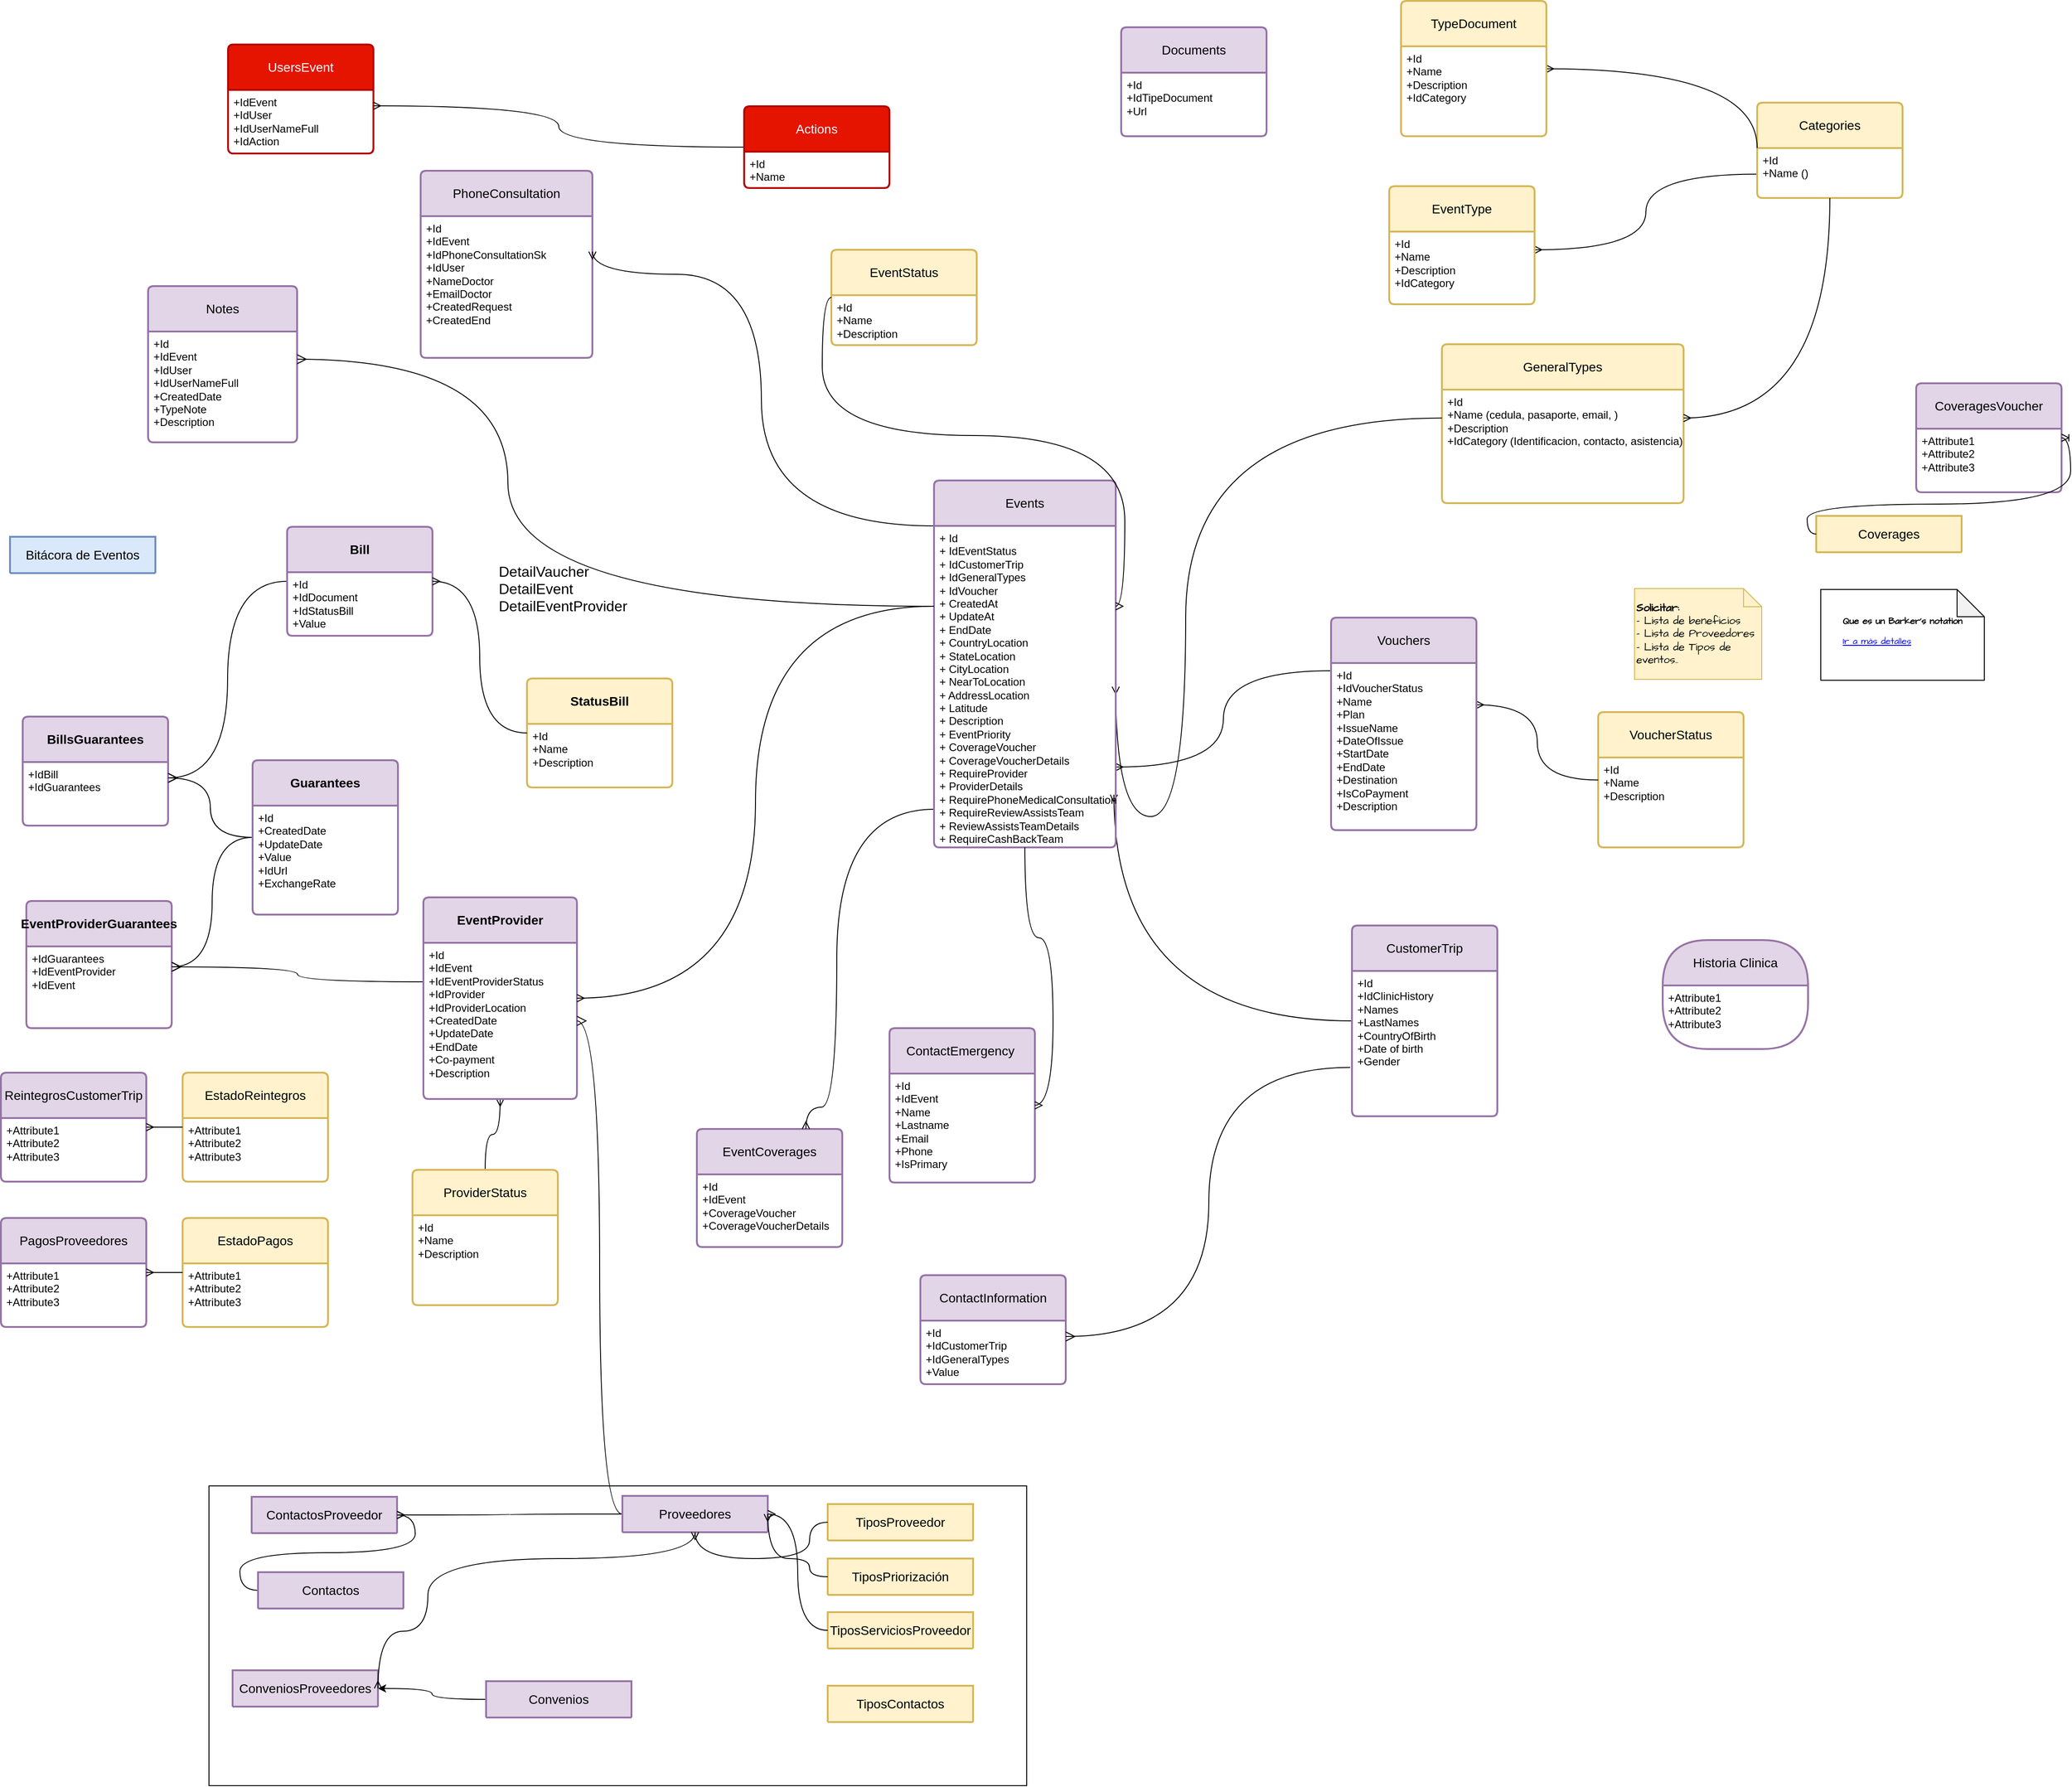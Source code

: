 <mxfile version="26.0.4">
  <diagram id="6TB3n6k_QmSjNk8PNq2E" name="Modelo entidad relación">
    <mxGraphModel dx="2669" dy="1851" grid="0" gridSize="10" guides="0" tooltips="1" connect="1" arrows="1" fold="1" page="1" pageScale="1" pageWidth="1169" pageHeight="827" math="0" shadow="0">
      <root>
        <mxCell id="0" />
        <object label="Fondo" id="1">
          <mxCell style="" parent="0" />
        </object>
        <mxCell id="8kNCIctVxghl1iQzzN6Q-38" value="&lt;h1 style=&quot;text-align: left; margin-top: 0px; font-size: 10px;&quot;&gt;Que es un Barker’s notation&lt;/h1&gt;&lt;p style=&quot;font-size: 10px; text-align: left;&quot;&gt;&lt;a href=&quot;https://vertabelo.com/blog/barkers-erd-notation/&quot;&gt;Ir a más detalles&lt;/a&gt;&lt;/p&gt;" style="shape=note;whiteSpace=wrap;html=1;backgroundOutline=1;darkOpacity=0.05;hachureGap=4;fontFamily=Architects Daughter;fontSource=https%3A%2F%2Ffonts.googleapis.com%2Fcss%3Ffamily%3DArchitects%2BDaughter;" parent="1" vertex="1">
          <mxGeometry x="1393" y="-102" width="180" height="100" as="geometry" />
        </mxCell>
        <mxCell id="cmkdV-KDiAldnx3zShP_-3" value="&lt;b&gt;Solicitar:&lt;/b&gt; &lt;br&gt;&lt;div style=&quot;&quot;&gt;&lt;span style=&quot;background-color: initial;&quot;&gt;- Lista de beneficios&lt;br&gt;- Lista de Proveedores&lt;br&gt;- Lista de Tipos de eventos..&lt;/span&gt;&lt;/div&gt;" style="shape=note;size=20;whiteSpace=wrap;html=1;hachureGap=4;fontFamily=Architects Daughter;fontSource=https%3A%2F%2Ffonts.googleapis.com%2Fcss%3Ffamily%3DArchitects%2BDaughter;align=left;fillColor=#fff2cc;strokeColor=#d6b656;" parent="1" vertex="1">
          <mxGeometry x="1188" y="-103" width="140" height="100" as="geometry" />
        </mxCell>
        <mxCell id="a8tL8tQDRQE89qhOZeYk-5" style="edgeStyle=orthogonalEdgeStyle;rounded=0;hachureGap=4;orthogonalLoop=1;jettySize=auto;html=1;exitX=0;exitY=0.5;exitDx=0;exitDy=0;fontFamily=Architects Daughter;fontSource=https%3A%2F%2Ffonts.googleapis.com%2Fcss%3Ffamily%3DArchitects%2BDaughter;endArrow=ERmany;endFill=0;curved=1;" parent="1" source="a8tL8tQDRQE89qhOZeYk-3" target="8kNCIctVxghl1iQzzN6Q-65" edge="1">
          <mxGeometry relative="1" as="geometry" />
        </mxCell>
        <mxCell id="9tuHuEJj0MRcv1HvQaHr-4" value="" style="rounded=0;whiteSpace=wrap;html=1;" parent="1" vertex="1">
          <mxGeometry x="-381" y="885" width="900" height="330" as="geometry" />
        </mxCell>
        <mxCell id="WYOI9-jy9nsbVsJDwOfK-3" value="UsersEvent" style="swimlane;childLayout=stackLayout;horizontal=1;startSize=50;horizontalStack=0;rounded=1;fontSize=14;fontStyle=0;strokeWidth=2;resizeParent=0;resizeLast=1;shadow=0;dashed=0;align=center;arcSize=4;whiteSpace=wrap;html=1;labelBackgroundColor=none;fillColor=#e51400;strokeColor=#B20000;fontColor=#ffffff;" parent="1" vertex="1">
          <mxGeometry x="-360" y="-702" width="160" height="120" as="geometry">
            <mxRectangle x="-60" y="60" width="120" height="40" as="alternateBounds" />
          </mxGeometry>
        </mxCell>
        <mxCell id="WYOI9-jy9nsbVsJDwOfK-4" value="+IdEvent&lt;br&gt;+IdUser&lt;div&gt;+IdUserNameFull&lt;br&gt;&lt;div&gt;+IdAction&lt;/div&gt;&lt;/div&gt;" style="align=left;strokeColor=none;fillColor=none;spacingLeft=4;fontSize=12;verticalAlign=top;resizable=0;rotatable=0;part=1;html=1;labelBackgroundColor=none;" parent="WYOI9-jy9nsbVsJDwOfK-3" vertex="1">
          <mxGeometry y="50" width="160" height="70" as="geometry" />
        </mxCell>
        <mxCell id="WYOI9-jy9nsbVsJDwOfK-8" style="edgeStyle=orthogonalEdgeStyle;rounded=0;orthogonalLoop=1;jettySize=auto;html=1;entryX=1;entryY=0.25;entryDx=0;entryDy=0;endArrow=ERmany;endFill=0;curved=1;" parent="1" source="WYOI9-jy9nsbVsJDwOfK-5" target="WYOI9-jy9nsbVsJDwOfK-4" edge="1">
          <mxGeometry relative="1" as="geometry" />
        </mxCell>
        <mxCell id="WYOI9-jy9nsbVsJDwOfK-5" value="Actions" style="swimlane;childLayout=stackLayout;horizontal=1;startSize=50;horizontalStack=0;rounded=1;fontSize=14;fontStyle=0;strokeWidth=2;resizeParent=0;resizeLast=1;shadow=0;dashed=0;align=center;arcSize=4;whiteSpace=wrap;html=1;labelBackgroundColor=none;fillColor=#e51400;strokeColor=#B20000;fontColor=#ffffff;" parent="1" vertex="1">
          <mxGeometry x="208" y="-634" width="160" height="90" as="geometry">
            <mxRectangle x="630" y="100" width="120" height="40" as="alternateBounds" />
          </mxGeometry>
        </mxCell>
        <mxCell id="WYOI9-jy9nsbVsJDwOfK-6" value="+Id&lt;br&gt;+Name" style="align=left;strokeColor=none;fillColor=none;spacingLeft=4;fontSize=12;verticalAlign=top;resizable=0;rotatable=0;part=1;html=1;labelBackgroundColor=none;" parent="WYOI9-jy9nsbVsJDwOfK-5" vertex="1">
          <mxGeometry y="50" width="160" height="40" as="geometry" />
        </mxCell>
        <mxCell id="8kNCIctVxghl1iQzzN6Q-13" value="ContactInformation" style="swimlane;childLayout=stackLayout;horizontal=1;startSize=50;horizontalStack=0;rounded=1;fontSize=14;fontStyle=0;strokeWidth=2;resizeParent=0;resizeLast=1;shadow=0;dashed=0;align=center;arcSize=4;whiteSpace=wrap;html=1;labelBackgroundColor=none;fillColor=#e1d5e7;strokeColor=#9673a6;" parent="1" vertex="1">
          <mxGeometry x="402" y="653" width="160" height="120" as="geometry">
            <mxRectangle x="980" y="210" width="160" height="40" as="alternateBounds" />
          </mxGeometry>
        </mxCell>
        <mxCell id="8kNCIctVxghl1iQzzN6Q-14" value="&lt;div&gt;+Id&lt;/div&gt;+IdCustomerTrip&lt;br&gt;+IdGeneralTypes&lt;br&gt;+Value" style="align=left;strokeColor=none;fillColor=none;spacingLeft=4;fontSize=12;verticalAlign=top;resizable=0;rotatable=0;part=1;html=1;labelBackgroundColor=none;" parent="8kNCIctVxghl1iQzzN6Q-13" vertex="1">
          <mxGeometry y="50" width="160" height="70" as="geometry" />
        </mxCell>
        <mxCell id="50_8QESDa2iqAGCx8DR1-1" value="Notes" style="swimlane;childLayout=stackLayout;horizontal=1;startSize=50;horizontalStack=0;rounded=1;fontSize=14;fontStyle=0;strokeWidth=2;resizeParent=0;resizeLast=1;shadow=0;dashed=0;align=center;arcSize=4;whiteSpace=wrap;html=1;labelBackgroundColor=none;fillColor=#e1d5e7;strokeColor=#9673a6;" parent="1" vertex="1">
          <mxGeometry x="-448" y="-436" width="164" height="172" as="geometry">
            <mxRectangle x="-60" y="60" width="120" height="40" as="alternateBounds" />
          </mxGeometry>
        </mxCell>
        <mxCell id="50_8QESDa2iqAGCx8DR1-2" value="+Id&lt;br&gt;+IdEvent&lt;br&gt;+IdUser&lt;br&gt;+IdUserNameFull&lt;br&gt;+&lt;span style=&quot;background-color: initial;&quot;&gt;CreatedDate&lt;br&gt;&lt;/span&gt;+TypeNote&lt;div&gt;&lt;span style=&quot;background-color: initial;&quot;&gt;+Description&lt;/span&gt;&lt;/div&gt;" style="align=left;strokeColor=none;fillColor=none;spacingLeft=4;fontSize=12;verticalAlign=top;resizable=0;rotatable=0;part=1;html=1;labelBackgroundColor=none;" parent="50_8QESDa2iqAGCx8DR1-1" vertex="1">
          <mxGeometry y="50" width="164" height="122" as="geometry" />
        </mxCell>
        <mxCell id="50_8QESDa2iqAGCx8DR1-3" style="edgeStyle=orthogonalEdgeStyle;rounded=0;orthogonalLoop=1;jettySize=auto;html=1;exitX=0;exitY=0.25;exitDx=0;exitDy=0;entryX=1;entryY=0.25;entryDx=0;entryDy=0;fontSize=12;startSize=8;endSize=8;startArrow=none;startFill=0;endArrow=ERmany;endFill=0;curved=1;" parent="1" source="8kNCIctVxghl1iQzzN6Q-59" target="50_8QESDa2iqAGCx8DR1-2" edge="1">
          <mxGeometry relative="1" as="geometry">
            <Array as="points">
              <mxPoint x="-52" y="-83" />
              <mxPoint x="-52" y="-355" />
            </Array>
          </mxGeometry>
        </mxCell>
        <mxCell id="50_8QESDa2iqAGCx8DR1-5" style="edgeStyle=orthogonalEdgeStyle;curved=1;rounded=0;orthogonalLoop=1;jettySize=auto;html=1;exitX=-0.012;exitY=0.664;exitDx=0;exitDy=0;entryX=1;entryY=0.25;entryDx=0;entryDy=0;fontSize=12;startSize=8;endSize=8;exitPerimeter=0;endArrow=ERmany;endFill=0;" parent="1" source="V1H7t6sFlzqmjgaY-WUq-38" target="8kNCIctVxghl1iQzzN6Q-14" edge="1">
          <mxGeometry relative="1" as="geometry" />
        </mxCell>
        <mxCell id="50_8QESDa2iqAGCx8DR1-6" value="DetailVaucher&lt;br&gt;DetailEvent&lt;br&gt;DetailEventProvider" style="text;html=1;align=left;verticalAlign=middle;resizable=0;points=[];autosize=1;strokeColor=none;fillColor=none;fontSize=16;" parent="1" vertex="1">
          <mxGeometry x="-64" y="-138" width="160" height="70" as="geometry" />
        </mxCell>
        <mxCell id="50_8QESDa2iqAGCx8DR1-14" style="edgeStyle=orthogonalEdgeStyle;rounded=0;orthogonalLoop=1;jettySize=auto;html=1;fontSize=12;startSize=8;endSize=8;entryX=1;entryY=0.25;entryDx=0;entryDy=0;curved=1;endArrow=ERmany;endFill=0;" parent="1" source="50_8QESDa2iqAGCx8DR1-8" target="50_8QESDa2iqAGCx8DR1-11" edge="1">
          <mxGeometry relative="1" as="geometry" />
        </mxCell>
        <mxCell id="50_8QESDa2iqAGCx8DR1-25" style="edgeStyle=orthogonalEdgeStyle;curved=1;rounded=0;orthogonalLoop=1;jettySize=auto;html=1;entryX=1;entryY=0.25;entryDx=0;entryDy=0;fontSize=12;startSize=8;endSize=8;endArrow=ERmany;endFill=0;" parent="1" source="50_8QESDa2iqAGCx8DR1-8" target="50_8QESDa2iqAGCx8DR1-23" edge="1">
          <mxGeometry relative="1" as="geometry" />
        </mxCell>
        <mxCell id="50_8QESDa2iqAGCx8DR1-8" value="&lt;b&gt;Guarantees&lt;/b&gt;" style="swimlane;childLayout=stackLayout;horizontal=1;startSize=50;horizontalStack=0;rounded=1;fontSize=14;fontStyle=0;strokeWidth=2;resizeParent=0;resizeLast=1;shadow=0;dashed=0;align=center;arcSize=4;whiteSpace=wrap;html=1;labelBackgroundColor=none;fillColor=#e1d5e7;strokeColor=#9673a6;" parent="1" vertex="1">
          <mxGeometry x="-333" y="86" width="160" height="170" as="geometry">
            <mxRectangle x="120" y="280" width="120" height="40" as="alternateBounds" />
          </mxGeometry>
        </mxCell>
        <mxCell id="50_8QESDa2iqAGCx8DR1-9" value="&lt;div&gt;+Id&lt;/div&gt;&lt;div&gt;+&lt;span style=&quot;background-color: initial;&quot;&gt;CreatedDate&lt;/span&gt;&lt;/div&gt;+UpdateDate&lt;br&gt;&lt;div&gt;+Value&lt;br&gt;+IdUrl&lt;br&gt;+ExchangeRate&lt;/div&gt;" style="align=left;strokeColor=none;fillColor=none;spacingLeft=4;fontSize=12;verticalAlign=top;resizable=0;rotatable=0;part=1;html=1;labelBackgroundColor=none;" parent="50_8QESDa2iqAGCx8DR1-8" vertex="1">
          <mxGeometry y="50" width="160" height="120" as="geometry" />
        </mxCell>
        <mxCell id="50_8QESDa2iqAGCx8DR1-10" value="&lt;b&gt;EventProviderGuarantees&lt;/b&gt;" style="swimlane;childLayout=stackLayout;horizontal=1;startSize=50;horizontalStack=0;rounded=1;fontSize=14;fontStyle=0;strokeWidth=2;resizeParent=0;resizeLast=1;shadow=0;dashed=0;align=center;arcSize=4;whiteSpace=wrap;html=1;labelBackgroundColor=none;fillColor=#e1d5e7;strokeColor=#9673a6;" parent="1" vertex="1">
          <mxGeometry x="-582" y="241" width="160" height="140" as="geometry">
            <mxRectangle x="120" y="280" width="120" height="40" as="alternateBounds" />
          </mxGeometry>
        </mxCell>
        <mxCell id="50_8QESDa2iqAGCx8DR1-11" value="&lt;div&gt;+IdGuarantees&lt;/div&gt;&lt;div&gt;+IdEventProvider&lt;/div&gt;&lt;div&gt;+IdEvent&lt;/div&gt;" style="align=left;strokeColor=none;fillColor=none;spacingLeft=4;fontSize=12;verticalAlign=top;resizable=0;rotatable=0;part=1;html=1;labelBackgroundColor=none;" parent="50_8QESDa2iqAGCx8DR1-10" vertex="1">
          <mxGeometry y="50" width="160" height="90" as="geometry" />
        </mxCell>
        <mxCell id="50_8QESDa2iqAGCx8DR1-15" style="edgeStyle=orthogonalEdgeStyle;rounded=0;orthogonalLoop=1;jettySize=auto;html=1;entryX=1;entryY=0.25;entryDx=0;entryDy=0;fontSize=12;startSize=8;endSize=8;endArrow=ERmany;endFill=0;exitX=0;exitY=0.25;exitDx=0;exitDy=0;curved=1;" parent="1" source="V1H7t6sFlzqmjgaY-WUq-5" target="50_8QESDa2iqAGCx8DR1-11" edge="1">
          <mxGeometry relative="1" as="geometry" />
        </mxCell>
        <mxCell id="50_8QESDa2iqAGCx8DR1-17" value="EstadoReintegros" style="swimlane;childLayout=stackLayout;horizontal=1;startSize=50;horizontalStack=0;rounded=1;fontSize=14;fontStyle=0;strokeWidth=2;resizeParent=0;resizeLast=1;shadow=0;dashed=0;align=center;arcSize=4;whiteSpace=wrap;html=1;labelBackgroundColor=none;fillColor=#fff2cc;strokeColor=#d6b656;" parent="1" vertex="1">
          <mxGeometry x="-410" y="430" width="160" height="120" as="geometry">
            <mxRectangle x="-80" y="160" width="160" height="40" as="alternateBounds" />
          </mxGeometry>
        </mxCell>
        <mxCell id="50_8QESDa2iqAGCx8DR1-18" value="+Attribute1&#xa;+Attribute2&#xa;+Attribute3" style="align=left;strokeColor=none;fillColor=none;spacingLeft=4;fontSize=12;verticalAlign=top;resizable=0;rotatable=0;part=1;html=1;labelBackgroundColor=none;" parent="50_8QESDa2iqAGCx8DR1-17" vertex="1">
          <mxGeometry y="50" width="160" height="70" as="geometry" />
        </mxCell>
        <mxCell id="50_8QESDa2iqAGCx8DR1-19" value="ReintegrosCustomerTrip" style="swimlane;childLayout=stackLayout;horizontal=1;startSize=50;horizontalStack=0;rounded=1;fontSize=14;fontStyle=0;strokeWidth=2;resizeParent=0;resizeLast=1;shadow=0;dashed=0;align=center;arcSize=4;whiteSpace=wrap;html=1;labelBackgroundColor=none;fillColor=#e1d5e7;strokeColor=#9673a6;" parent="1" vertex="1">
          <mxGeometry x="-610" y="430" width="160" height="120" as="geometry">
            <mxRectangle x="-600" y="320" width="160" height="40" as="alternateBounds" />
          </mxGeometry>
        </mxCell>
        <mxCell id="50_8QESDa2iqAGCx8DR1-20" value="+Attribute1&#xa;+Attribute2&#xa;+Attribute3" style="align=left;strokeColor=none;fillColor=none;spacingLeft=4;fontSize=12;verticalAlign=top;resizable=0;rotatable=0;part=1;html=1;labelBackgroundColor=none;" parent="50_8QESDa2iqAGCx8DR1-19" vertex="1">
          <mxGeometry y="50" width="160" height="70" as="geometry" />
        </mxCell>
        <mxCell id="50_8QESDa2iqAGCx8DR1-21" style="edgeStyle=orthogonalEdgeStyle;rounded=0;hachureGap=4;orthogonalLoop=1;jettySize=auto;html=1;exitX=0;exitY=0.5;exitDx=0;exitDy=0;entryX=1;entryY=0.5;entryDx=0;entryDy=0;fontFamily=Architects Daughter;fontSource=https%3A%2F%2Ffonts.googleapis.com%2Fcss%3Ffamily%3DArchitects%2BDaughter;curved=1;endArrow=ERmany;endFill=0;" parent="1" source="50_8QESDa2iqAGCx8DR1-17" target="50_8QESDa2iqAGCx8DR1-19" edge="1">
          <mxGeometry relative="1" as="geometry" />
        </mxCell>
        <mxCell id="50_8QESDa2iqAGCx8DR1-22" value="&lt;b&gt;BillsGuarantees&lt;/b&gt;" style="swimlane;childLayout=stackLayout;horizontal=1;startSize=50;horizontalStack=0;rounded=1;fontSize=14;fontStyle=0;strokeWidth=2;resizeParent=0;resizeLast=1;shadow=0;dashed=0;align=center;arcSize=4;whiteSpace=wrap;html=1;labelBackgroundColor=none;fillColor=#e1d5e7;strokeColor=#9673a6;" parent="1" vertex="1">
          <mxGeometry x="-586" y="38" width="160" height="120" as="geometry">
            <mxRectangle x="-600" y="320" width="160" height="40" as="alternateBounds" />
          </mxGeometry>
        </mxCell>
        <mxCell id="50_8QESDa2iqAGCx8DR1-23" value="+IdBill&lt;br&gt;+IdGuarantees" style="align=left;strokeColor=none;fillColor=none;spacingLeft=4;fontSize=12;verticalAlign=top;resizable=0;rotatable=0;part=1;html=1;labelBackgroundColor=none;" parent="50_8QESDa2iqAGCx8DR1-22" vertex="1">
          <mxGeometry y="50" width="160" height="70" as="geometry" />
        </mxCell>
        <mxCell id="50_8QESDa2iqAGCx8DR1-24" style="edgeStyle=orthogonalEdgeStyle;curved=1;rounded=0;orthogonalLoop=1;jettySize=auto;html=1;entryX=1;entryY=0.25;entryDx=0;entryDy=0;fontSize=12;startSize=8;endSize=8;endArrow=ERmany;endFill=0;" parent="1" source="8kNCIctVxghl1iQzzN6Q-44" target="50_8QESDa2iqAGCx8DR1-23" edge="1">
          <mxGeometry relative="1" as="geometry" />
        </mxCell>
        <mxCell id="EiNL-nzTOaOIfIU2CKT1-13" style="edgeStyle=orthogonalEdgeStyle;rounded=0;orthogonalLoop=1;jettySize=auto;html=1;exitX=0;exitY=0.75;exitDx=0;exitDy=0;endArrow=ERmany;endFill=0;curved=1;entryX=1;entryY=0.25;entryDx=0;entryDy=0;" parent="1" source="EiNL-nzTOaOIfIU2CKT1-10" target="V1H7t6sFlzqmjgaY-WUq-8" edge="1">
          <mxGeometry relative="1" as="geometry">
            <mxPoint x="1156" y="-361" as="targetPoint" />
          </mxGeometry>
        </mxCell>
        <mxCell id="EiNL-nzTOaOIfIU2CKT1-10" value="Categories" style="swimlane;childLayout=stackLayout;horizontal=1;startSize=50;horizontalStack=0;rounded=1;fontSize=14;fontStyle=0;strokeWidth=2;resizeParent=0;resizeLast=1;shadow=0;dashed=0;align=center;arcSize=4;whiteSpace=wrap;html=1;labelBackgroundColor=none;fillColor=#fff2cc;strokeColor=#d6b656;" parent="1" vertex="1">
          <mxGeometry x="1323" y="-638" width="160" height="105" as="geometry">
            <mxRectangle x="630" y="100" width="120" height="40" as="alternateBounds" />
          </mxGeometry>
        </mxCell>
        <mxCell id="EiNL-nzTOaOIfIU2CKT1-11" value="+Id&lt;br&gt;+Name ()" style="align=left;strokeColor=none;fillColor=none;spacingLeft=4;fontSize=12;verticalAlign=top;resizable=0;rotatable=0;part=1;html=1;labelBackgroundColor=none;" parent="EiNL-nzTOaOIfIU2CKT1-10" vertex="1">
          <mxGeometry y="50" width="160" height="55" as="geometry" />
        </mxCell>
        <mxCell id="EiNL-nzTOaOIfIU2CKT1-29" value="GeneralTypes" style="swimlane;childLayout=stackLayout;horizontal=1;startSize=50;horizontalStack=0;rounded=1;fontSize=14;fontStyle=0;strokeWidth=2;resizeParent=0;resizeLast=1;shadow=0;dashed=0;align=center;arcSize=4;whiteSpace=wrap;html=1;labelBackgroundColor=none;fillColor=#fff2cc;strokeColor=#d6b656;" parent="1" vertex="1">
          <mxGeometry x="976" y="-372" width="266" height="175" as="geometry">
            <mxRectangle x="630" y="100" width="120" height="40" as="alternateBounds" />
          </mxGeometry>
        </mxCell>
        <mxCell id="EiNL-nzTOaOIfIU2CKT1-30" value="+Id&lt;br&gt;+Name (cedula, pasaporte, email, )&lt;div&gt;+Description&lt;/div&gt;&lt;div&gt;&lt;div&gt;&lt;span style=&quot;background-color: initial;&quot;&gt;+IdCategory (Identificacion, contacto, asistencia)&lt;/span&gt;&lt;/div&gt;&lt;/div&gt;" style="align=left;strokeColor=none;fillColor=none;spacingLeft=4;fontSize=12;verticalAlign=top;resizable=0;rotatable=0;part=1;html=1;labelBackgroundColor=none;" parent="EiNL-nzTOaOIfIU2CKT1-29" vertex="1">
          <mxGeometry y="50" width="266" height="125" as="geometry" />
        </mxCell>
        <mxCell id="EiNL-nzTOaOIfIU2CKT1-35" style="edgeStyle=orthogonalEdgeStyle;rounded=0;orthogonalLoop=1;jettySize=auto;html=1;exitX=0;exitY=0;exitDx=0;exitDy=0;entryX=1;entryY=0.25;entryDx=0;entryDy=0;curved=1;endArrow=ERmany;endFill=0;" parent="1" source="EiNL-nzTOaOIfIU2CKT1-11" target="OSfSsTXyRtqD1hZYd4pI-10" edge="1">
          <mxGeometry relative="1" as="geometry" />
        </mxCell>
        <mxCell id="rP98qMBhxlLtpu1QtcHE-1" style="edgeStyle=orthogonalEdgeStyle;rounded=0;orthogonalLoop=1;jettySize=auto;html=1;exitX=0.5;exitY=1;exitDx=0;exitDy=0;entryX=1;entryY=0.25;entryDx=0;entryDy=0;endArrow=ERmany;endFill=0;curved=1;" parent="1" source="EiNL-nzTOaOIfIU2CKT1-11" target="EiNL-nzTOaOIfIU2CKT1-30" edge="1">
          <mxGeometry relative="1" as="geometry" />
        </mxCell>
        <mxCell id="rP98qMBhxlLtpu1QtcHE-2" value="VoucherStatus" style="swimlane;childLayout=stackLayout;horizontal=1;startSize=50;horizontalStack=0;rounded=1;fontSize=14;fontStyle=0;strokeWidth=2;resizeParent=0;resizeLast=1;shadow=0;dashed=0;align=center;arcSize=4;whiteSpace=wrap;html=1;labelBackgroundColor=none;fillColor=#fff2cc;strokeColor=#d6b656;" parent="1" vertex="1">
          <mxGeometry x="1148" y="33" width="160" height="149" as="geometry">
            <mxRectangle x="-60" y="-120" width="135" height="40" as="alternateBounds" />
          </mxGeometry>
        </mxCell>
        <mxCell id="rP98qMBhxlLtpu1QtcHE-3" value="+Id&lt;br&gt;+Name&lt;br&gt;+Description" style="align=left;strokeColor=none;fillColor=none;spacingLeft=4;fontSize=12;verticalAlign=top;resizable=0;rotatable=0;part=1;html=1;labelBackgroundColor=none;" parent="rP98qMBhxlLtpu1QtcHE-2" vertex="1">
          <mxGeometry y="50" width="160" height="99" as="geometry" />
        </mxCell>
        <mxCell id="rP98qMBhxlLtpu1QtcHE-4" style="edgeStyle=orthogonalEdgeStyle;rounded=0;orthogonalLoop=1;jettySize=auto;html=1;exitX=0;exitY=0.25;exitDx=0;exitDy=0;entryX=1;entryY=0.25;entryDx=0;entryDy=0;curved=1;endArrow=ERmany;endFill=0;" parent="1" source="rP98qMBhxlLtpu1QtcHE-3" target="V1H7t6sFlzqmjgaY-WUq-14" edge="1">
          <mxGeometry relative="1" as="geometry" />
        </mxCell>
        <mxCell id="rP98qMBhxlLtpu1QtcHE-5" style="edgeStyle=orthogonalEdgeStyle;rounded=0;orthogonalLoop=1;jettySize=auto;html=1;exitX=0;exitY=0.25;exitDx=0;exitDy=0;entryX=1;entryY=0.5;entryDx=0;entryDy=0;curved=1;endArrow=ERmany;endFill=0;" parent="1" source="EiNL-nzTOaOIfIU2CKT1-30" target="8kNCIctVxghl1iQzzN6Q-59" edge="1">
          <mxGeometry relative="1" as="geometry">
            <Array as="points">
              <mxPoint x="694" y="-291" />
              <mxPoint x="694" y="148" />
            </Array>
          </mxGeometry>
        </mxCell>
        <mxCell id="rP98qMBhxlLtpu1QtcHE-10" style="edgeStyle=orthogonalEdgeStyle;rounded=0;orthogonalLoop=1;jettySize=auto;html=1;exitX=0.5;exitY=0;exitDx=0;exitDy=0;entryX=0.5;entryY=1;entryDx=0;entryDy=0;curved=1;endArrow=ERmany;endFill=0;" parent="1" source="rP98qMBhxlLtpu1QtcHE-6" target="V1H7t6sFlzqmjgaY-WUq-5" edge="1">
          <mxGeometry relative="1" as="geometry" />
        </mxCell>
        <mxCell id="rP98qMBhxlLtpu1QtcHE-6" value="ProviderStatus" style="swimlane;childLayout=stackLayout;horizontal=1;startSize=50;horizontalStack=0;rounded=1;fontSize=14;fontStyle=0;strokeWidth=2;resizeParent=0;resizeLast=1;shadow=0;dashed=0;align=center;arcSize=4;whiteSpace=wrap;html=1;labelBackgroundColor=none;fillColor=#fff2cc;strokeColor=#d6b656;" parent="1" vertex="1">
          <mxGeometry x="-157" y="537" width="160" height="149" as="geometry">
            <mxRectangle x="-60" y="-120" width="135" height="40" as="alternateBounds" />
          </mxGeometry>
        </mxCell>
        <mxCell id="rP98qMBhxlLtpu1QtcHE-7" value="+Id&lt;br&gt;+Name&lt;br&gt;+Description" style="align=left;strokeColor=none;fillColor=none;spacingLeft=4;fontSize=12;verticalAlign=top;resizable=0;rotatable=0;part=1;html=1;labelBackgroundColor=none;" parent="rP98qMBhxlLtpu1QtcHE-6" vertex="1">
          <mxGeometry y="50" width="160" height="99" as="geometry" />
        </mxCell>
        <mxCell id="NP431F7r5SceVlbS5mJO-1" value="EventCoverages" style="swimlane;childLayout=stackLayout;horizontal=1;startSize=50;horizontalStack=0;rounded=1;fontSize=14;fontStyle=0;strokeWidth=2;resizeParent=0;resizeLast=1;shadow=0;dashed=0;align=center;arcSize=4;whiteSpace=wrap;html=1;labelBackgroundColor=none;fillColor=#e1d5e7;strokeColor=#9673a6;" parent="1" vertex="1">
          <mxGeometry x="156" y="492" width="160" height="130" as="geometry">
            <mxRectangle x="1188" y="-183" width="160" height="40" as="alternateBounds" />
          </mxGeometry>
        </mxCell>
        <mxCell id="NP431F7r5SceVlbS5mJO-2" value="+Id&lt;br&gt;+IdEvent&lt;br&gt;+CoverageVoucher&lt;div&gt;+CoverageVoucherDetails&lt;/div&gt;&lt;div&gt;&lt;br&gt;&lt;/div&gt;" style="align=left;strokeColor=none;fillColor=none;spacingLeft=4;fontSize=12;verticalAlign=top;resizable=0;rotatable=0;part=1;html=1;labelBackgroundColor=none;" parent="NP431F7r5SceVlbS5mJO-1" vertex="1">
          <mxGeometry y="50" width="160" height="80" as="geometry" />
        </mxCell>
        <mxCell id="NP431F7r5SceVlbS5mJO-5" style="edgeStyle=orthogonalEdgeStyle;rounded=0;orthogonalLoop=1;jettySize=auto;html=1;entryX=0.75;entryY=0;entryDx=0;entryDy=0;curved=1;endArrow=ERmany;endFill=0;" parent="1" source="8kNCIctVxghl1iQzzN6Q-59" target="NP431F7r5SceVlbS5mJO-1" edge="1">
          <mxGeometry relative="1" as="geometry">
            <Array as="points">
              <mxPoint x="310" y="140" />
              <mxPoint x="310" y="468" />
            </Array>
          </mxGeometry>
        </mxCell>
        <mxCell id="9poUApq-6pjvJYeb8fsy-2" value="PhoneConsultation" style="swimlane;childLayout=stackLayout;horizontal=1;startSize=50;horizontalStack=0;rounded=1;fontSize=14;fontStyle=0;strokeWidth=2;resizeParent=0;resizeLast=1;shadow=0;dashed=0;align=center;arcSize=4;whiteSpace=wrap;html=1;labelBackgroundColor=none;fillColor=#e1d5e7;strokeColor=#9673a6;" vertex="1" parent="1">
          <mxGeometry x="-148" y="-563" width="189" height="206" as="geometry">
            <mxRectangle x="-60" y="60" width="120" height="40" as="alternateBounds" />
          </mxGeometry>
        </mxCell>
        <mxCell id="9poUApq-6pjvJYeb8fsy-3" value="+Id&lt;br&gt;+IdEvent&lt;div&gt;+IdPhoneConsultationSk&lt;br&gt;+IdUser&lt;/div&gt;&lt;div&gt;+NameDoctor&lt;/div&gt;&lt;div&gt;+EmailDoctor&lt;/div&gt;&lt;div&gt;+&lt;span style=&quot;background-color: initial;&quot;&gt;CreatedRequest&lt;br&gt;&lt;/span&gt;&lt;div&gt;+&lt;span style=&quot;background-color: transparent; color: light-dark(rgb(0, 0, 0), rgb(255, 255, 255));&quot;&gt;CreatedEnd&lt;/span&gt;&lt;/div&gt;&lt;/div&gt;" style="align=left;strokeColor=none;fillColor=none;spacingLeft=4;fontSize=12;verticalAlign=top;resizable=0;rotatable=0;part=1;html=1;labelBackgroundColor=none;" vertex="1" parent="9poUApq-6pjvJYeb8fsy-2">
          <mxGeometry y="50" width="189" height="156" as="geometry" />
        </mxCell>
        <mxCell id="9poUApq-6pjvJYeb8fsy-6" style="edgeStyle=orthogonalEdgeStyle;rounded=0;orthogonalLoop=1;jettySize=auto;html=1;exitX=0;exitY=0;exitDx=0;exitDy=0;entryX=1;entryY=0.25;entryDx=0;entryDy=0;endArrow=ERmany;endFill=0;curved=1;" edge="1" parent="1" source="8kNCIctVxghl1iQzzN6Q-59" target="9poUApq-6pjvJYeb8fsy-3">
          <mxGeometry relative="1" as="geometry">
            <Array as="points">
              <mxPoint x="227" y="-172" />
              <mxPoint x="227" y="-449" />
            </Array>
          </mxGeometry>
        </mxCell>
        <mxCell id="8kNCIctVxghl1iQzzN6Q-6" value="Tabla maestras" parent="0" />
        <mxCell id="a8tL8tQDRQE89qhOZeYk-1" value="TiposServiciosProveedor" style="swimlane;childLayout=stackLayout;horizontal=1;startSize=50;horizontalStack=0;rounded=1;fontSize=14;fontStyle=0;strokeWidth=2;resizeParent=0;resizeLast=1;shadow=0;dashed=0;align=center;arcSize=4;whiteSpace=wrap;html=1;labelBackgroundColor=none;fillColor=#fff2cc;strokeColor=#d6b656;" parent="8kNCIctVxghl1iQzzN6Q-6" collapsed="1" vertex="1">
          <mxGeometry x="300" y="1024" width="160" height="40" as="geometry">
            <mxRectangle x="330" y="220" width="160" height="120" as="alternateBounds" />
          </mxGeometry>
        </mxCell>
        <mxCell id="a8tL8tQDRQE89qhOZeYk-2" value="+Attribute1&#xa;+Attribute2&#xa;+Attribute3" style="align=left;strokeColor=none;fillColor=none;spacingLeft=4;fontSize=12;verticalAlign=top;resizable=0;rotatable=0;part=1;html=1;labelBackgroundColor=none;" parent="a8tL8tQDRQE89qhOZeYk-1" vertex="1">
          <mxGeometry y="50" width="160" height="70" as="geometry" />
        </mxCell>
        <mxCell id="a8tL8tQDRQE89qhOZeYk-3" value="TiposContactos" style="swimlane;childLayout=stackLayout;horizontal=1;startSize=50;horizontalStack=0;rounded=1;fontSize=14;fontStyle=0;strokeWidth=2;resizeParent=0;resizeLast=1;shadow=0;dashed=0;align=center;arcSize=4;whiteSpace=wrap;html=1;labelBackgroundColor=none;fillColor=#fff2cc;strokeColor=#d6b656;" parent="8kNCIctVxghl1iQzzN6Q-6" collapsed="1" vertex="1">
          <mxGeometry x="300" y="1105" width="160" height="40" as="geometry">
            <mxRectangle x="330" y="220" width="160" height="120" as="alternateBounds" />
          </mxGeometry>
        </mxCell>
        <mxCell id="a8tL8tQDRQE89qhOZeYk-4" value="+Attribute1&#xa;+Attribute2&#xa;+Attribute3" style="align=left;strokeColor=none;fillColor=none;spacingLeft=4;fontSize=12;verticalAlign=top;resizable=0;rotatable=0;part=1;html=1;labelBackgroundColor=none;" parent="a8tL8tQDRQE89qhOZeYk-3" vertex="1">
          <mxGeometry y="50" width="160" height="70" as="geometry" />
        </mxCell>
        <mxCell id="a8tL8tQDRQE89qhOZeYk-6" value="TiposProveedor" style="swimlane;childLayout=stackLayout;horizontal=1;startSize=50;horizontalStack=0;rounded=1;fontSize=14;fontStyle=0;strokeWidth=2;resizeParent=0;resizeLast=1;shadow=0;dashed=0;align=center;arcSize=4;whiteSpace=wrap;html=1;labelBackgroundColor=none;fillColor=#fff2cc;strokeColor=#d6b656;" parent="8kNCIctVxghl1iQzzN6Q-6" collapsed="1" vertex="1">
          <mxGeometry x="300" y="905" width="160" height="40" as="geometry">
            <mxRectangle x="330" y="220" width="160" height="120" as="alternateBounds" />
          </mxGeometry>
        </mxCell>
        <mxCell id="a8tL8tQDRQE89qhOZeYk-7" value="+Attribute1&#xa;+Attribute2&#xa;+Attribute3" style="align=left;strokeColor=none;fillColor=none;spacingLeft=4;fontSize=12;verticalAlign=top;resizable=0;rotatable=0;part=1;html=1;labelBackgroundColor=none;" parent="a8tL8tQDRQE89qhOZeYk-6" vertex="1">
          <mxGeometry y="50" width="160" height="70" as="geometry" />
        </mxCell>
        <mxCell id="cmkdV-KDiAldnx3zShP_-8" value="EstadoPagos" style="swimlane;childLayout=stackLayout;horizontal=1;startSize=50;horizontalStack=0;rounded=1;fontSize=14;fontStyle=0;strokeWidth=2;resizeParent=0;resizeLast=1;shadow=0;dashed=0;align=center;arcSize=4;whiteSpace=wrap;html=1;labelBackgroundColor=none;fillColor=#fff2cc;strokeColor=#d6b656;" parent="8kNCIctVxghl1iQzzN6Q-6" vertex="1">
          <mxGeometry x="-410" y="590" width="160" height="120" as="geometry">
            <mxRectangle x="-400" y="480" width="160" height="40" as="alternateBounds" />
          </mxGeometry>
        </mxCell>
        <mxCell id="cmkdV-KDiAldnx3zShP_-9" value="+Attribute1&#xa;+Attribute2&#xa;+Attribute3" style="align=left;strokeColor=none;fillColor=none;spacingLeft=4;fontSize=12;verticalAlign=top;resizable=0;rotatable=0;part=1;html=1;labelBackgroundColor=none;" parent="cmkdV-KDiAldnx3zShP_-8" vertex="1">
          <mxGeometry y="50" width="160" height="70" as="geometry" />
        </mxCell>
        <mxCell id="OSfSsTXyRtqD1hZYd4pI-9" value="TypeDocument" style="swimlane;childLayout=stackLayout;horizontal=1;startSize=50;horizontalStack=0;rounded=1;fontSize=14;fontStyle=0;strokeWidth=2;resizeParent=0;resizeLast=1;shadow=0;dashed=0;align=center;arcSize=4;whiteSpace=wrap;html=1;labelBackgroundColor=none;fillColor=#fff2cc;strokeColor=#d6b656;" parent="8kNCIctVxghl1iQzzN6Q-6" vertex="1">
          <mxGeometry x="931" y="-750" width="160" height="149" as="geometry">
            <mxRectangle x="-60" y="-120" width="135" height="40" as="alternateBounds" />
          </mxGeometry>
        </mxCell>
        <mxCell id="OSfSsTXyRtqD1hZYd4pI-10" value="+Id&lt;br&gt;+Name&lt;br&gt;+Description&lt;div&gt;+IdCategory&lt;/div&gt;" style="align=left;strokeColor=none;fillColor=none;spacingLeft=4;fontSize=12;verticalAlign=top;resizable=0;rotatable=0;part=1;html=1;labelBackgroundColor=none;" parent="OSfSsTXyRtqD1hZYd4pI-9" vertex="1">
          <mxGeometry y="50" width="160" height="99" as="geometry" />
        </mxCell>
        <mxCell id="V1H7t6sFlzqmjgaY-WUq-26" value="EventStatus" style="swimlane;childLayout=stackLayout;horizontal=1;startSize=50;horizontalStack=0;rounded=1;fontSize=14;fontStyle=0;strokeWidth=2;resizeParent=0;resizeLast=1;shadow=0;dashed=0;align=center;arcSize=4;whiteSpace=wrap;html=1;labelBackgroundColor=none;fillColor=#fff2cc;strokeColor=#d6b656;" parent="8kNCIctVxghl1iQzzN6Q-6" vertex="1">
          <mxGeometry x="304" y="-476" width="160" height="105" as="geometry">
            <mxRectangle x="630" y="50" width="120" height="40" as="alternateBounds" />
          </mxGeometry>
        </mxCell>
        <mxCell id="V1H7t6sFlzqmjgaY-WUq-27" value="+Id&lt;br&gt;+Name&lt;br&gt;+Description" style="align=left;strokeColor=none;fillColor=none;spacingLeft=4;fontSize=12;verticalAlign=top;resizable=0;rotatable=0;part=1;html=1;labelBackgroundColor=none;" parent="V1H7t6sFlzqmjgaY-WUq-26" vertex="1">
          <mxGeometry y="50" width="160" height="55" as="geometry" />
        </mxCell>
        <mxCell id="V1H7t6sFlzqmjgaY-WUq-7" value="EventType" style="swimlane;childLayout=stackLayout;horizontal=1;startSize=50;horizontalStack=0;rounded=1;fontSize=14;fontStyle=0;strokeWidth=2;resizeParent=0;resizeLast=1;shadow=0;dashed=0;align=center;arcSize=4;whiteSpace=wrap;html=1;labelBackgroundColor=none;fillColor=#fff2cc;strokeColor=#d6b656;" parent="8kNCIctVxghl1iQzzN6Q-6" vertex="1">
          <mxGeometry x="918" y="-546" width="160" height="130" as="geometry">
            <mxRectangle x="630" y="100" width="120" height="40" as="alternateBounds" />
          </mxGeometry>
        </mxCell>
        <mxCell id="V1H7t6sFlzqmjgaY-WUq-8" value="+Id&lt;br&gt;+Name&lt;br&gt;+Description&lt;div&gt;+IdCategory&lt;br&gt;&lt;/div&gt;" style="align=left;strokeColor=none;fillColor=none;spacingLeft=4;fontSize=12;verticalAlign=top;resizable=0;rotatable=0;part=1;html=1;labelBackgroundColor=none;" parent="V1H7t6sFlzqmjgaY-WUq-7" vertex="1">
          <mxGeometry y="50" width="160" height="80" as="geometry" />
        </mxCell>
        <mxCell id="V1H7t6sFlzqmjgaY-WUq-15" value="Coverages" style="swimlane;childLayout=stackLayout;horizontal=1;startSize=50;horizontalStack=0;rounded=1;fontSize=14;fontStyle=0;strokeWidth=2;resizeParent=0;resizeLast=1;shadow=0;dashed=0;align=center;arcSize=4;whiteSpace=wrap;html=1;labelBackgroundColor=none;fillColor=#fff2cc;strokeColor=#d6b656;" parent="8kNCIctVxghl1iQzzN6Q-6" collapsed="1" vertex="1">
          <mxGeometry x="1388" y="-183" width="160" height="40" as="geometry">
            <mxRectangle x="330" y="220" width="160" height="120" as="alternateBounds" />
          </mxGeometry>
        </mxCell>
        <mxCell id="V1H7t6sFlzqmjgaY-WUq-16" value="+Attribute1&#xa;+Attribute2&#xa;+Attribute3" style="align=left;strokeColor=none;fillColor=none;spacingLeft=4;fontSize=12;verticalAlign=top;resizable=0;rotatable=0;part=1;html=1;labelBackgroundColor=none;" parent="V1H7t6sFlzqmjgaY-WUq-15" vertex="1">
          <mxGeometry y="50" width="160" height="70" as="geometry" />
        </mxCell>
        <mxCell id="8kNCIctVxghl1iQzzN6Q-54" value="StatusBill" style="swimlane;childLayout=stackLayout;horizontal=1;startSize=50;horizontalStack=0;rounded=1;fontSize=14;fontStyle=1;strokeWidth=2;resizeParent=0;resizeLast=1;shadow=0;dashed=0;align=center;arcSize=4;whiteSpace=wrap;html=1;labelBackgroundColor=none;fillColor=#fff2cc;strokeColor=#d6b656;" parent="8kNCIctVxghl1iQzzN6Q-6" vertex="1">
          <mxGeometry x="-31" y="-4" width="160" height="120" as="geometry">
            <mxRectangle x="-80" y="160" width="160" height="40" as="alternateBounds" />
          </mxGeometry>
        </mxCell>
        <mxCell id="8kNCIctVxghl1iQzzN6Q-55" value="+Id&lt;br&gt;+Name&lt;div&gt;+Description&lt;/div&gt;" style="align=left;strokeColor=none;fillColor=none;spacingLeft=4;fontSize=12;verticalAlign=top;resizable=0;rotatable=0;part=1;html=1;labelBackgroundColor=none;" parent="8kNCIctVxghl1iQzzN6Q-54" vertex="1">
          <mxGeometry y="50" width="160" height="70" as="geometry" />
        </mxCell>
        <mxCell id="8kNCIctVxghl1iQzzN6Q-63" value="TiposPriorización" style="swimlane;childLayout=stackLayout;horizontal=1;startSize=50;horizontalStack=0;rounded=1;fontSize=14;fontStyle=0;strokeWidth=2;resizeParent=0;resizeLast=1;shadow=0;dashed=0;align=center;arcSize=4;whiteSpace=wrap;html=1;labelBackgroundColor=none;fillColor=#fff2cc;strokeColor=#d6b656;" parent="8kNCIctVxghl1iQzzN6Q-6" collapsed="1" vertex="1">
          <mxGeometry x="300" y="965" width="160" height="40" as="geometry">
            <mxRectangle x="330" y="220" width="160" height="120" as="alternateBounds" />
          </mxGeometry>
        </mxCell>
        <mxCell id="8kNCIctVxghl1iQzzN6Q-64" value="+Attribute1&#xa;+Attribute2&#xa;+Attribute3" style="align=left;strokeColor=none;fillColor=none;spacingLeft=4;fontSize=12;verticalAlign=top;resizable=0;rotatable=0;part=1;html=1;labelBackgroundColor=none;" parent="8kNCIctVxghl1iQzzN6Q-63" vertex="1">
          <mxGeometry y="50" width="160" height="70" as="geometry" />
        </mxCell>
        <mxCell id="8kNCIctVxghl1iQzzN6Q-25" value="Tablas core" parent="0" />
        <mxCell id="V1H7t6sFlzqmjgaY-WUq-39" value="" style="edgeStyle=orthogonalEdgeStyle;fontSize=12;html=1;endArrow=ERmany;rounded=0;entryX=0.99;entryY=0.836;entryDx=0;entryDy=0;curved=1;labelBackgroundColor=none;fontColor=default;endFill=0;entryPerimeter=0;" parent="8kNCIctVxghl1iQzzN6Q-25" source="V1H7t6sFlzqmjgaY-WUq-37" target="8kNCIctVxghl1iQzzN6Q-59" edge="1">
          <mxGeometry width="100" height="100" relative="1" as="geometry">
            <mxPoint x="534" y="520" as="sourcePoint" />
            <mxPoint x="452" y="480" as="targetPoint" />
          </mxGeometry>
        </mxCell>
        <mxCell id="OSfSsTXyRtqD1hZYd4pI-2" value="Documents" style="swimlane;childLayout=stackLayout;horizontal=1;startSize=50;horizontalStack=0;rounded=1;fontSize=14;fontStyle=0;strokeWidth=2;resizeParent=0;resizeLast=1;shadow=0;dashed=0;align=center;arcSize=4;whiteSpace=wrap;html=1;labelBackgroundColor=none;fillColor=#e1d5e7;strokeColor=#9673a6;" parent="8kNCIctVxghl1iQzzN6Q-25" vertex="1">
          <mxGeometry x="623" y="-721" width="160" height="120" as="geometry">
            <mxRectangle x="-450" y="60" width="120" height="40" as="alternateBounds" />
          </mxGeometry>
        </mxCell>
        <mxCell id="OSfSsTXyRtqD1hZYd4pI-3" value="+Id&lt;br&gt;+IdTipeDocument&lt;div&gt;+Url&lt;/div&gt;" style="align=left;strokeColor=none;fillColor=none;spacingLeft=4;fontSize=12;verticalAlign=top;resizable=0;rotatable=0;part=1;html=1;labelBackgroundColor=none;" parent="OSfSsTXyRtqD1hZYd4pI-2" vertex="1">
          <mxGeometry y="50" width="160" height="70" as="geometry" />
        </mxCell>
        <mxCell id="V1H7t6sFlzqmjgaY-WUq-4" value="&lt;b&gt;EventProvider&lt;/b&gt;" style="swimlane;childLayout=stackLayout;horizontal=1;startSize=50;horizontalStack=0;rounded=1;fontSize=14;fontStyle=0;strokeWidth=2;resizeParent=0;resizeLast=1;shadow=0;dashed=0;align=center;arcSize=4;whiteSpace=wrap;html=1;labelBackgroundColor=none;fillColor=#e1d5e7;strokeColor=#9673a6;" parent="8kNCIctVxghl1iQzzN6Q-25" vertex="1">
          <mxGeometry x="-145" y="237" width="169" height="222" as="geometry">
            <mxRectangle x="120" y="280" width="120" height="40" as="alternateBounds" />
          </mxGeometry>
        </mxCell>
        <mxCell id="V1H7t6sFlzqmjgaY-WUq-5" value="&lt;div&gt;+Id&lt;/div&gt;&lt;div&gt;+IdEvent&lt;/div&gt;&lt;div&gt;+IdEventProviderStatus&lt;br&gt;+&lt;span style=&quot;background-color: initial;&quot;&gt;IdProvider&lt;/span&gt;&lt;br&gt;+&lt;span style=&quot;background-color: initial;&quot;&gt;IdProviderLocation&lt;/span&gt;&lt;/div&gt;&lt;div&gt;+&lt;span style=&quot;background-color: initial;&quot;&gt;CreatedDate&lt;/span&gt;&lt;/div&gt;+UpdateDate&lt;br&gt;+EndDate&lt;div&gt;+Co-payment&lt;/div&gt;&lt;div&gt;+Description&lt;/div&gt;" style="align=left;strokeColor=none;fillColor=none;spacingLeft=4;fontSize=12;verticalAlign=top;resizable=0;rotatable=0;part=1;html=1;labelBackgroundColor=none;" parent="V1H7t6sFlzqmjgaY-WUq-4" vertex="1">
          <mxGeometry y="50" width="169" height="172" as="geometry" />
        </mxCell>
        <mxCell id="V1H7t6sFlzqmjgaY-WUq-30" value="CoveragesVoucher" style="swimlane;childLayout=stackLayout;horizontal=1;startSize=50;horizontalStack=0;rounded=1;fontSize=14;fontStyle=0;strokeWidth=2;resizeParent=0;resizeLast=1;shadow=0;dashed=0;align=center;arcSize=4;whiteSpace=wrap;html=1;labelBackgroundColor=none;fillColor=#e1d5e7;strokeColor=#9673a6;" parent="8kNCIctVxghl1iQzzN6Q-25" vertex="1">
          <mxGeometry x="1498" y="-329" width="160" height="120" as="geometry">
            <mxRectangle x="1188" y="-183" width="160" height="40" as="alternateBounds" />
          </mxGeometry>
        </mxCell>
        <mxCell id="V1H7t6sFlzqmjgaY-WUq-31" value="+Attribute1&#xa;+Attribute2&#xa;+Attribute3" style="align=left;strokeColor=none;fillColor=none;spacingLeft=4;fontSize=12;verticalAlign=top;resizable=0;rotatable=0;part=1;html=1;labelBackgroundColor=none;" parent="V1H7t6sFlzqmjgaY-WUq-30" vertex="1">
          <mxGeometry y="50" width="160" height="70" as="geometry" />
        </mxCell>
        <mxCell id="WYOI9-jy9nsbVsJDwOfK-10" style="edgeStyle=orthogonalEdgeStyle;rounded=0;orthogonalLoop=1;jettySize=auto;html=1;exitX=0;exitY=0.25;exitDx=0;exitDy=0;entryX=1;entryY=0.75;entryDx=0;entryDy=0;endArrow=ERmany;endFill=0;curved=1;" parent="8kNCIctVxghl1iQzzN6Q-25" source="V1H7t6sFlzqmjgaY-WUq-13" target="8kNCIctVxghl1iQzzN6Q-59" edge="1">
          <mxGeometry relative="1" as="geometry" />
        </mxCell>
        <mxCell id="V1H7t6sFlzqmjgaY-WUq-13" value="Vouchers" style="swimlane;childLayout=stackLayout;horizontal=1;startSize=50;horizontalStack=0;rounded=1;fontSize=14;fontStyle=0;strokeWidth=2;resizeParent=0;resizeLast=1;shadow=0;dashed=0;align=center;arcSize=4;whiteSpace=wrap;html=1;labelBackgroundColor=none;fillColor=#e1d5e7;strokeColor=#9673a6;" parent="8kNCIctVxghl1iQzzN6Q-25" vertex="1">
          <mxGeometry x="854" y="-71" width="160" height="234" as="geometry">
            <mxRectangle x="881" y="188" width="120" height="40" as="alternateBounds" />
          </mxGeometry>
        </mxCell>
        <mxCell id="V1H7t6sFlzqmjgaY-WUq-14" value="+Id&lt;div&gt;+IdVoucherStatus&lt;br&gt;+Name&lt;br&gt;+Plan&lt;div&gt;+IssueName&lt;/div&gt;&lt;div&gt;+DateOfIssue&lt;br&gt;+StartDate&lt;/div&gt;&lt;/div&gt;&lt;div&gt;+EndDate&lt;/div&gt;&lt;div&gt;+Destination&lt;/div&gt;&lt;div&gt;+IsCoPayment&lt;/div&gt;&lt;div&gt;+Description&lt;/div&gt;" style="align=left;strokeColor=none;fillColor=none;spacingLeft=4;fontSize=12;verticalAlign=top;resizable=0;rotatable=0;part=1;html=1;labelBackgroundColor=none;" parent="V1H7t6sFlzqmjgaY-WUq-13" vertex="1">
          <mxGeometry y="50" width="160" height="184" as="geometry" />
        </mxCell>
        <mxCell id="WauaHlnr5RQZxtmNdg2Q-1" value="Historia Clinica" style="swimlane;childLayout=stackLayout;horizontal=1;startSize=50;horizontalStack=0;rounded=1;fontSize=14;fontStyle=0;strokeWidth=2;resizeParent=0;resizeLast=1;shadow=0;dashed=0;align=center;arcSize=50;whiteSpace=wrap;html=1;labelBackgroundColor=none;fillColor=#e1d5e7;strokeColor=#9673a6;" parent="8kNCIctVxghl1iQzzN6Q-25" vertex="1">
          <mxGeometry x="1219" y="284" width="160" height="120" as="geometry">
            <mxRectangle x="1075" y="290" width="160" height="40" as="alternateBounds" />
          </mxGeometry>
        </mxCell>
        <mxCell id="WauaHlnr5RQZxtmNdg2Q-2" value="+Attribute1&#xa;+Attribute2&#xa;+Attribute3" style="align=left;strokeColor=none;fillColor=none;spacingLeft=4;fontSize=12;verticalAlign=top;resizable=0;rotatable=0;part=1;html=1;labelBackgroundColor=none;" parent="WauaHlnr5RQZxtmNdg2Q-1" vertex="1">
          <mxGeometry y="50" width="160" height="70" as="geometry" />
        </mxCell>
        <mxCell id="V1H7t6sFlzqmjgaY-WUq-37" value="CustomerTrip" style="swimlane;childLayout=stackLayout;horizontal=1;startSize=50;horizontalStack=0;rounded=1;fontSize=14;fontStyle=0;strokeWidth=2;resizeParent=0;resizeLast=1;shadow=0;dashed=0;align=center;arcSize=4;whiteSpace=wrap;html=1;labelBackgroundColor=none;fillColor=#e1d5e7;strokeColor=#9673a6;" parent="8kNCIctVxghl1iQzzN6Q-25" vertex="1">
          <mxGeometry x="877" y="268" width="160" height="210" as="geometry">
            <mxRectangle x="730" y="360" width="120" height="40" as="alternateBounds" />
          </mxGeometry>
        </mxCell>
        <mxCell id="V1H7t6sFlzqmjgaY-WUq-38" value="+Id&lt;br&gt;+IdClinicHistory&lt;br&gt;+Names&lt;div&gt;+LastNames&lt;br&gt;&lt;/div&gt;&lt;div&gt;+CountryOfBirth&lt;br&gt;+Date of birth&lt;/div&gt;&lt;div&gt;+Gender&lt;/div&gt;" style="align=left;strokeColor=none;fillColor=none;spacingLeft=4;fontSize=12;verticalAlign=top;resizable=0;rotatable=0;part=1;html=1;labelBackgroundColor=none;" parent="V1H7t6sFlzqmjgaY-WUq-37" vertex="1">
          <mxGeometry y="50" width="160" height="160" as="geometry" />
        </mxCell>
        <mxCell id="8kNCIctVxghl1iQzzN6Q-27" value="ContactEmergency&lt;span style=&quot;background-color: initial;&quot;&gt;&amp;nbsp;&lt;/span&gt;" style="swimlane;childLayout=stackLayout;horizontal=1;startSize=50;horizontalStack=0;rounded=1;fontSize=14;fontStyle=0;strokeWidth=2;resizeParent=0;resizeLast=1;shadow=0;dashed=0;align=center;arcSize=4;whiteSpace=wrap;html=1;labelBackgroundColor=none;fillColor=#e1d5e7;strokeColor=#9673a6;" parent="8kNCIctVxghl1iQzzN6Q-25" vertex="1">
          <mxGeometry x="368" y="381" width="160" height="170" as="geometry">
            <mxRectangle x="400" y="120" width="160" height="40" as="alternateBounds" />
          </mxGeometry>
        </mxCell>
        <mxCell id="8kNCIctVxghl1iQzzN6Q-28" value="+Id&lt;br&gt;+IdEvent&lt;br&gt;+Name&lt;div&gt;+Lastname&lt;/div&gt;&lt;div&gt;+Email&lt;/div&gt;&lt;div&gt;+Phone&lt;br&gt;+IsPrimary&lt;/div&gt;" style="align=left;strokeColor=none;fillColor=none;spacingLeft=4;fontSize=12;verticalAlign=top;resizable=0;rotatable=0;part=1;html=1;labelBackgroundColor=none;" parent="8kNCIctVxghl1iQzzN6Q-27" vertex="1">
          <mxGeometry y="50" width="160" height="120" as="geometry" />
        </mxCell>
        <mxCell id="8kNCIctVxghl1iQzzN6Q-44" value="Bill" style="swimlane;childLayout=stackLayout;horizontal=1;startSize=50;horizontalStack=0;rounded=1;fontSize=14;fontStyle=1;strokeWidth=2;resizeParent=0;resizeLast=1;shadow=0;dashed=0;align=center;arcSize=4;whiteSpace=wrap;html=1;labelBackgroundColor=none;fillColor=#e1d5e7;strokeColor=#9673a6;" parent="8kNCIctVxghl1iQzzN6Q-25" vertex="1">
          <mxGeometry x="-295" y="-171" width="160" height="120" as="geometry">
            <mxRectangle x="-600" y="320" width="160" height="40" as="alternateBounds" />
          </mxGeometry>
        </mxCell>
        <mxCell id="8kNCIctVxghl1iQzzN6Q-45" value="+Id&lt;br&gt;+IdDocument&lt;br&gt;+IdStatusBill&lt;div&gt;+Value&lt;/div&gt;" style="align=left;strokeColor=none;fillColor=none;spacingLeft=4;fontSize=12;verticalAlign=top;resizable=0;rotatable=0;part=1;html=1;labelBackgroundColor=none;" parent="8kNCIctVxghl1iQzzN6Q-44" vertex="1">
          <mxGeometry y="50" width="160" height="70" as="geometry" />
        </mxCell>
        <mxCell id="8kNCIctVxghl1iQzzN6Q-49" value="PagosProveedores" style="swimlane;childLayout=stackLayout;horizontal=1;startSize=50;horizontalStack=0;rounded=1;fontSize=14;fontStyle=0;strokeWidth=2;resizeParent=0;resizeLast=1;shadow=0;dashed=0;align=center;arcSize=4;whiteSpace=wrap;html=1;labelBackgroundColor=none;fillColor=#e1d5e7;strokeColor=#9673a6;" parent="8kNCIctVxghl1iQzzN6Q-25" vertex="1">
          <mxGeometry x="-610" y="590" width="160" height="120" as="geometry">
            <mxRectangle x="-600" y="440" width="160" height="40" as="alternateBounds" />
          </mxGeometry>
        </mxCell>
        <mxCell id="8kNCIctVxghl1iQzzN6Q-50" value="+Attribute1&#xa;+Attribute2&#xa;+Attribute3" style="align=left;strokeColor=none;fillColor=none;spacingLeft=4;fontSize=12;verticalAlign=top;resizable=0;rotatable=0;part=1;html=1;labelBackgroundColor=none;" parent="8kNCIctVxghl1iQzzN6Q-49" vertex="1">
          <mxGeometry y="50" width="160" height="70" as="geometry" />
        </mxCell>
        <mxCell id="8kNCIctVxghl1iQzzN6Q-58" value="Events" style="swimlane;childLayout=stackLayout;horizontal=1;startSize=50;horizontalStack=0;rounded=1;fontSize=14;fontStyle=0;strokeWidth=2;resizeParent=0;resizeLast=1;shadow=0;dashed=0;align=center;arcSize=4;whiteSpace=wrap;html=1;labelBackgroundColor=none;fillColor=#e1d5e7;strokeColor=#9673a6;" parent="8kNCIctVxghl1iQzzN6Q-25" vertex="1">
          <mxGeometry x="417" y="-222" width="200" height="404" as="geometry">
            <mxRectangle x="-60" y="60" width="120" height="40" as="alternateBounds" />
          </mxGeometry>
        </mxCell>
        <mxCell id="8kNCIctVxghl1iQzzN6Q-59" value="&lt;div&gt;+ Id&amp;nbsp;&lt;/div&gt;&lt;div&gt;&lt;div&gt;+ IdEventStatus&lt;/div&gt;&lt;div&gt;+ IdCustomerTrip&lt;/div&gt;&lt;/div&gt;&lt;div&gt;+ IdGeneralTypes&amp;nbsp;&lt;/div&gt;&lt;div&gt;+ IdVoucher&lt;/div&gt;&lt;div&gt;+ CreatedAt&lt;/div&gt;&lt;div&gt;+ UpdateAt&amp;nbsp;&lt;/div&gt;&lt;div&gt;+ EndDate&lt;/div&gt;&lt;div&gt;+ CountryLocation&lt;/div&gt;&lt;div&gt;+ StateLocation&lt;/div&gt;&lt;div&gt;+ CityLocation&lt;/div&gt;&lt;div&gt;+ NearToLocation&amp;nbsp;&lt;/div&gt;&lt;div&gt;+ AddressLocation&lt;/div&gt;&lt;div&gt;+ Latitude&lt;/div&gt;&lt;div&gt;+ Description&lt;/div&gt;&lt;div&gt;+ EventPriority&lt;/div&gt;&lt;div&gt;+ CoverageVoucher&lt;/div&gt;&lt;div&gt;+ CoverageVoucherDetails&lt;/div&gt;&lt;div&gt;+ RequireProvider&amp;nbsp;&lt;/div&gt;&lt;div&gt;+ ProviderDetails&amp;nbsp;&lt;/div&gt;&lt;div&gt;+ RequirePhoneMedicalConsultation&amp;nbsp;&lt;/div&gt;&lt;div&gt;+ RequireReviewAssistsTeam&amp;nbsp;&lt;/div&gt;&lt;div&gt;+ ReviewAssistsTeamDetails&amp;nbsp;&lt;/div&gt;&lt;div&gt;+ RequireCashBackTeam&lt;/div&gt;&lt;span&gt;&lt;/span&gt;" style="align=left;strokeColor=none;fillColor=none;spacingLeft=4;fontSize=12;verticalAlign=top;resizable=0;rotatable=0;part=1;html=1;labelBackgroundColor=none;" parent="8kNCIctVxghl1iQzzN6Q-58" vertex="1">
          <mxGeometry y="50" width="200" height="354" as="geometry" />
        </mxCell>
        <mxCell id="a8tL8tQDRQE89qhOZeYk-10" value="ContactosProveedor" style="swimlane;childLayout=stackLayout;horizontal=1;startSize=50;horizontalStack=0;rounded=1;fontSize=14;fontStyle=0;strokeWidth=2;resizeParent=0;resizeLast=1;shadow=0;dashed=0;align=center;arcSize=4;whiteSpace=wrap;html=1;labelBackgroundColor=none;fillColor=#e1d5e7;strokeColor=#9673a6;" parent="8kNCIctVxghl1iQzzN6Q-25" collapsed="1" vertex="1">
          <mxGeometry x="-334" y="897" width="160" height="40" as="geometry">
            <mxRectangle x="479" y="771" width="160" height="120" as="alternateBounds" />
          </mxGeometry>
        </mxCell>
        <mxCell id="a8tL8tQDRQE89qhOZeYk-11" value="+Attribute1&lt;br&gt;+DatosBancarios&lt;br&gt;+Attribute3" style="align=left;strokeColor=none;fillColor=none;spacingLeft=4;fontSize=12;verticalAlign=top;resizable=0;rotatable=0;part=1;html=1;labelBackgroundColor=none;" parent="a8tL8tQDRQE89qhOZeYk-10" vertex="1">
          <mxGeometry y="50" width="160" height="70" as="geometry" />
        </mxCell>
        <mxCell id="a8tL8tQDRQE89qhOZeYk-12" style="edgeStyle=orthogonalEdgeStyle;rounded=0;hachureGap=4;orthogonalLoop=1;jettySize=auto;html=1;exitX=0;exitY=0.5;exitDx=0;exitDy=0;entryX=1;entryY=0.5;entryDx=0;entryDy=0;fontFamily=Architects Daughter;fontSource=https%3A%2F%2Ffonts.googleapis.com%2Fcss%3Ffamily%3DArchitects%2BDaughter;curved=1;endArrow=ERmany;endFill=0;" parent="8kNCIctVxghl1iQzzN6Q-25" source="V1H7t6sFlzqmjgaY-WUq-34" target="a8tL8tQDRQE89qhOZeYk-10" edge="1">
          <mxGeometry relative="1" as="geometry" />
        </mxCell>
        <mxCell id="FsHNRujmE80hsmewOi8n-7" style="edgeStyle=orthogonalEdgeStyle;rounded=0;hachureGap=4;orthogonalLoop=1;jettySize=auto;html=1;entryX=1;entryY=0.5;entryDx=0;entryDy=0;fontFamily=Architects Daughter;fontSource=https%3A%2F%2Ffonts.googleapis.com%2Fcss%3Ffamily%3DArchitects%2BDaughter;curved=1;" parent="8kNCIctVxghl1iQzzN6Q-25" source="FsHNRujmE80hsmewOi8n-1" target="FsHNRujmE80hsmewOi8n-3" edge="1">
          <mxGeometry relative="1" as="geometry" />
        </mxCell>
        <mxCell id="FsHNRujmE80hsmewOi8n-1" value="Convenios" style="swimlane;childLayout=stackLayout;horizontal=1;startSize=50;horizontalStack=0;rounded=1;fontSize=14;fontStyle=0;strokeWidth=2;resizeParent=0;resizeLast=1;shadow=0;dashed=0;align=center;arcSize=4;whiteSpace=wrap;html=1;labelBackgroundColor=none;fillColor=#e1d5e7;strokeColor=#9673a6;" parent="8kNCIctVxghl1iQzzN6Q-25" collapsed="1" vertex="1">
          <mxGeometry x="-76" y="1100" width="160" height="40" as="geometry">
            <mxRectangle x="360" y="750" width="160" height="120" as="alternateBounds" />
          </mxGeometry>
        </mxCell>
        <mxCell id="FsHNRujmE80hsmewOi8n-2" value="+Attribute1&lt;br&gt;+DatosBancarios&lt;br&gt;+Attribute3" style="align=left;strokeColor=none;fillColor=none;spacingLeft=4;fontSize=12;verticalAlign=top;resizable=0;rotatable=0;part=1;html=1;labelBackgroundColor=none;" parent="FsHNRujmE80hsmewOi8n-1" vertex="1">
          <mxGeometry y="50" width="160" height="70" as="geometry" />
        </mxCell>
        <mxCell id="FsHNRujmE80hsmewOi8n-3" value="ConveniosProveedores" style="swimlane;childLayout=stackLayout;horizontal=1;startSize=50;horizontalStack=0;rounded=1;fontSize=14;fontStyle=0;strokeWidth=2;resizeParent=0;resizeLast=1;shadow=0;dashed=0;align=center;arcSize=4;whiteSpace=wrap;html=1;labelBackgroundColor=none;fillColor=#e1d5e7;strokeColor=#9673a6;" parent="8kNCIctVxghl1iQzzN6Q-25" collapsed="1" vertex="1">
          <mxGeometry x="-355" y="1088" width="160" height="40" as="geometry">
            <mxRectangle x="360" y="750" width="160" height="120" as="alternateBounds" />
          </mxGeometry>
        </mxCell>
        <mxCell id="FsHNRujmE80hsmewOi8n-4" value="+Attribute1&lt;br&gt;+DatosBancarios&lt;br&gt;+Attribute3" style="align=left;strokeColor=none;fillColor=none;spacingLeft=4;fontSize=12;verticalAlign=top;resizable=0;rotatable=0;part=1;html=1;labelBackgroundColor=none;" parent="FsHNRujmE80hsmewOi8n-3" vertex="1">
          <mxGeometry y="50" width="160" height="70" as="geometry" />
        </mxCell>
        <mxCell id="FsHNRujmE80hsmewOi8n-5" style="edgeStyle=orthogonalEdgeStyle;rounded=0;hachureGap=4;orthogonalLoop=1;jettySize=auto;html=1;fontFamily=Architects Daughter;fontSource=https%3A%2F%2Ffonts.googleapis.com%2Fcss%3Ffamily%3DArchitects%2BDaughter;curved=1;endArrow=ERmany;endFill=0;entryX=1;entryY=0.5;entryDx=0;entryDy=0;" parent="8kNCIctVxghl1iQzzN6Q-25" source="V1H7t6sFlzqmjgaY-WUq-34" target="FsHNRujmE80hsmewOi8n-3" edge="1">
          <mxGeometry relative="1" as="geometry">
            <mxPoint x="-150" y="1045" as="targetPoint" />
            <Array as="points">
              <mxPoint x="-140" y="965" />
              <mxPoint x="-140" y="1045" />
            </Array>
          </mxGeometry>
        </mxCell>
        <mxCell id="50_8QESDa2iqAGCx8DR1-7" style="edgeStyle=orthogonalEdgeStyle;rounded=0;orthogonalLoop=1;jettySize=auto;html=1;entryX=1;entryY=0.5;entryDx=0;entryDy=0;fontSize=12;startSize=8;endSize=8;curved=1;endArrow=ERmany;endFill=0;" parent="8kNCIctVxghl1iQzzN6Q-25" source="V1H7t6sFlzqmjgaY-WUq-34" target="V1H7t6sFlzqmjgaY-WUq-5" edge="1">
          <mxGeometry relative="1" as="geometry" />
        </mxCell>
        <mxCell id="V1H7t6sFlzqmjgaY-WUq-34" value="Proveedores" style="swimlane;childLayout=stackLayout;horizontal=1;startSize=50;horizontalStack=0;rounded=1;fontSize=14;fontStyle=0;strokeWidth=2;resizeParent=0;resizeLast=1;shadow=0;dashed=0;align=center;arcSize=4;whiteSpace=wrap;html=1;labelBackgroundColor=none;fillColor=#e1d5e7;strokeColor=#9673a6;" parent="8kNCIctVxghl1iQzzN6Q-25" collapsed="1" vertex="1">
          <mxGeometry x="74" y="896" width="160" height="40" as="geometry">
            <mxRectangle x="74" y="896" width="160" height="120" as="alternateBounds" />
          </mxGeometry>
        </mxCell>
        <mxCell id="V1H7t6sFlzqmjgaY-WUq-35" value="+Attribute1&lt;br&gt;+DatosBancarios&lt;br&gt;+Attribute3" style="align=left;strokeColor=none;fillColor=none;spacingLeft=4;fontSize=12;verticalAlign=top;resizable=0;rotatable=0;part=1;html=1;labelBackgroundColor=none;" parent="V1H7t6sFlzqmjgaY-WUq-34" vertex="1">
          <mxGeometry y="50" width="160" height="70" as="geometry" />
        </mxCell>
        <mxCell id="8kNCIctVxghl1iQzzN6Q-69" style="edgeStyle=orthogonalEdgeStyle;rounded=0;hachureGap=4;orthogonalLoop=1;jettySize=auto;html=1;exitX=0;exitY=0.5;exitDx=0;exitDy=0;entryX=1;entryY=0.5;entryDx=0;entryDy=0;fontFamily=Architects Daughter;fontSource=https%3A%2F%2Ffonts.googleapis.com%2Fcss%3Ffamily%3DArchitects%2BDaughter;curved=1;endArrow=ERmany;endFill=0;" parent="8kNCIctVxghl1iQzzN6Q-25" source="8kNCIctVxghl1iQzzN6Q-65" target="a8tL8tQDRQE89qhOZeYk-10" edge="1">
          <mxGeometry relative="1" as="geometry" />
        </mxCell>
        <mxCell id="8kNCIctVxghl1iQzzN6Q-65" value="Contactos" style="swimlane;childLayout=stackLayout;horizontal=1;startSize=50;horizontalStack=0;rounded=1;fontSize=14;fontStyle=0;strokeWidth=2;resizeParent=0;resizeLast=1;shadow=0;dashed=0;align=center;arcSize=4;whiteSpace=wrap;html=1;labelBackgroundColor=none;fillColor=#e1d5e7;strokeColor=#9673a6;" parent="8kNCIctVxghl1iQzzN6Q-25" collapsed="1" vertex="1">
          <mxGeometry x="-327" y="980" width="160" height="40" as="geometry">
            <mxRectangle x="330" y="220" width="160" height="120" as="alternateBounds" />
          </mxGeometry>
        </mxCell>
        <mxCell id="8kNCIctVxghl1iQzzN6Q-66" value="+Attribute1&#xa;+Attribute2&#xa;+Attribute3" style="align=left;strokeColor=none;fillColor=none;spacingLeft=4;fontSize=12;verticalAlign=top;resizable=0;rotatable=0;part=1;html=1;labelBackgroundColor=none;" parent="8kNCIctVxghl1iQzzN6Q-65" vertex="1">
          <mxGeometry y="50" width="160" height="70" as="geometry" />
        </mxCell>
        <mxCell id="V1H7t6sFlzqmjgaY-WUq-33" value="" style="edgeStyle=orthogonalEdgeStyle;fontSize=12;html=1;endArrow=ERoneToMany;rounded=0;entryX=1;entryY=0.5;entryDx=0;entryDy=0;curved=1;exitX=0;exitY=0.5;exitDx=0;exitDy=0;labelBackgroundColor=none;fontColor=default;" parent="8kNCIctVxghl1iQzzN6Q-25" source="V1H7t6sFlzqmjgaY-WUq-15" target="V1H7t6sFlzqmjgaY-WUq-30" edge="1">
          <mxGeometry width="100" height="100" relative="1" as="geometry">
            <mxPoint x="1072" y="17" as="sourcePoint" />
            <mxPoint x="990" y="-23" as="targetPoint" />
          </mxGeometry>
        </mxCell>
        <mxCell id="V1H7t6sFlzqmjgaY-WUq-29" value="" style="edgeStyle=orthogonalEdgeStyle;fontSize=12;html=1;endArrow=ERmany;rounded=0;entryX=1;entryY=0.25;entryDx=0;entryDy=0;curved=1;exitX=0;exitY=0.5;exitDx=0;exitDy=0;labelBackgroundColor=none;fontColor=default;endFill=0;" parent="8kNCIctVxghl1iQzzN6Q-25" source="V1H7t6sFlzqmjgaY-WUq-26" target="8kNCIctVxghl1iQzzN6Q-59" edge="1">
          <mxGeometry width="100" height="100" relative="1" as="geometry">
            <mxPoint x="316" y="155" as="sourcePoint" />
            <mxPoint x="260" y="45" as="targetPoint" />
          </mxGeometry>
        </mxCell>
        <mxCell id="a8tL8tQDRQE89qhOZeYk-14" style="edgeStyle=orthogonalEdgeStyle;rounded=0;hachureGap=4;orthogonalLoop=1;jettySize=auto;html=1;fontFamily=Architects Daughter;fontSource=https%3A%2F%2Ffonts.googleapis.com%2Fcss%3Ffamily%3DArchitects%2BDaughter;endArrow=ERmany;endFill=0;curved=1;" parent="8kNCIctVxghl1iQzzN6Q-25" source="a8tL8tQDRQE89qhOZeYk-6" target="V1H7t6sFlzqmjgaY-WUq-34" edge="1">
          <mxGeometry relative="1" as="geometry">
            <Array as="points">
              <mxPoint x="280" y="925" />
              <mxPoint x="280" y="965" />
            </Array>
          </mxGeometry>
        </mxCell>
        <mxCell id="8kNCIctVxghl1iQzzN6Q-68" style="edgeStyle=orthogonalEdgeStyle;rounded=0;hachureGap=4;orthogonalLoop=1;jettySize=auto;html=1;exitX=0;exitY=0.5;exitDx=0;exitDy=0;entryX=1;entryY=0.5;entryDx=0;entryDy=0;fontFamily=Architects Daughter;fontSource=https%3A%2F%2Ffonts.googleapis.com%2Fcss%3Ffamily%3DArchitects%2BDaughter;endArrow=ERmany;endFill=0;curved=1;" parent="8kNCIctVxghl1iQzzN6Q-25" source="8kNCIctVxghl1iQzzN6Q-63" target="V1H7t6sFlzqmjgaY-WUq-34" edge="1">
          <mxGeometry relative="1" as="geometry">
            <Array as="points">
              <mxPoint x="280" y="985" />
              <mxPoint x="280" y="965" />
            </Array>
          </mxGeometry>
        </mxCell>
        <mxCell id="a8tL8tQDRQE89qhOZeYk-15" style="edgeStyle=orthogonalEdgeStyle;rounded=0;hachureGap=4;orthogonalLoop=1;jettySize=auto;html=1;entryX=1;entryY=0.5;entryDx=0;entryDy=0;fontFamily=Architects Daughter;fontSource=https%3A%2F%2Ffonts.googleapis.com%2Fcss%3Ffamily%3DArchitects%2BDaughter;endArrow=ERmany;endFill=0;curved=1;" parent="8kNCIctVxghl1iQzzN6Q-25" source="a8tL8tQDRQE89qhOZeYk-1" target="V1H7t6sFlzqmjgaY-WUq-34" edge="1">
          <mxGeometry relative="1" as="geometry" />
        </mxCell>
        <mxCell id="8kNCIctVxghl1iQzzN6Q-60" style="edgeStyle=orthogonalEdgeStyle;rounded=0;hachureGap=4;orthogonalLoop=1;jettySize=auto;html=1;fontFamily=Architects Daughter;fontSource=https%3A%2F%2Ffonts.googleapis.com%2Fcss%3Ffamily%3DArchitects%2BDaughter;endArrow=none;endFill=0;curved=1;startArrow=ERmany;startFill=0;exitX=1;exitY=0.5;exitDx=0;exitDy=0;entryX=0;entryY=0.25;entryDx=0;entryDy=0;" parent="8kNCIctVxghl1iQzzN6Q-25" source="V1H7t6sFlzqmjgaY-WUq-4" target="8kNCIctVxghl1iQzzN6Q-59" edge="1">
          <mxGeometry relative="1" as="geometry" />
        </mxCell>
        <mxCell id="8kNCIctVxghl1iQzzN6Q-26" value="Tablas historicas" parent="0" />
        <mxCell id="8kNCIctVxghl1iQzzN6Q-40" style="edgeStyle=orthogonalEdgeStyle;rounded=0;hachureGap=4;orthogonalLoop=1;jettySize=auto;html=1;fontFamily=Architects Daughter;fontSource=https%3A%2F%2Ffonts.googleapis.com%2Fcss%3Ffamily%3DArchitects%2BDaughter;curved=1;endArrow=ERmany;endFill=0;entryX=1;entryY=0.5;entryDx=0;entryDy=0;exitX=0.5;exitY=1;exitDx=0;exitDy=0;" parent="8kNCIctVxghl1iQzzN6Q-26" source="8kNCIctVxghl1iQzzN6Q-59" target="8kNCIctVxghl1iQzzN6Q-27" edge="1">
          <mxGeometry relative="1" as="geometry" />
        </mxCell>
        <mxCell id="8kNCIctVxghl1iQzzN6Q-53" style="edgeStyle=orthogonalEdgeStyle;rounded=0;hachureGap=4;orthogonalLoop=1;jettySize=auto;html=1;exitX=0;exitY=0.5;exitDx=0;exitDy=0;entryX=1;entryY=0.5;entryDx=0;entryDy=0;fontFamily=Architects Daughter;fontSource=https%3A%2F%2Ffonts.googleapis.com%2Fcss%3Ffamily%3DArchitects%2BDaughter;endArrow=ERmany;endFill=0;curved=1;" parent="8kNCIctVxghl1iQzzN6Q-26" source="cmkdV-KDiAldnx3zShP_-8" target="8kNCIctVxghl1iQzzN6Q-49" edge="1">
          <mxGeometry relative="1" as="geometry" />
        </mxCell>
        <mxCell id="8kNCIctVxghl1iQzzN6Q-56" style="edgeStyle=orthogonalEdgeStyle;rounded=0;hachureGap=4;orthogonalLoop=1;jettySize=auto;html=1;exitX=0;exitY=0.5;exitDx=0;exitDy=0;entryX=1;entryY=0.5;entryDx=0;entryDy=0;fontFamily=Architects Daughter;fontSource=https%3A%2F%2Ffonts.googleapis.com%2Fcss%3Ffamily%3DArchitects%2BDaughter;curved=1;endArrow=ERmany;endFill=0;" parent="8kNCIctVxghl1iQzzN6Q-26" source="8kNCIctVxghl1iQzzN6Q-54" target="8kNCIctVxghl1iQzzN6Q-44" edge="1">
          <mxGeometry relative="1" as="geometry" />
        </mxCell>
        <mxCell id="cmkdV-KDiAldnx3zShP_-11" value="Bitácora de Eventos" style="swimlane;childLayout=stackLayout;horizontal=1;startSize=50;horizontalStack=0;rounded=1;fontSize=14;fontStyle=0;strokeWidth=2;resizeParent=0;resizeLast=1;shadow=0;dashed=0;align=center;arcSize=4;whiteSpace=wrap;html=1;labelBackgroundColor=none;fillColor=#dae8fc;strokeColor=#6c8ebf;" parent="8kNCIctVxghl1iQzzN6Q-26" collapsed="1" vertex="1">
          <mxGeometry x="-600" y="-160" width="160" height="40" as="geometry">
            <mxRectangle x="330" y="220" width="160" height="120" as="alternateBounds" />
          </mxGeometry>
        </mxCell>
        <mxCell id="cmkdV-KDiAldnx3zShP_-12" value="+Attribute1&#xa;+Attribute2&#xa;+Attribute3" style="align=left;strokeColor=none;fillColor=none;spacingLeft=4;fontSize=12;verticalAlign=top;resizable=0;rotatable=0;part=1;html=1;labelBackgroundColor=none;" parent="cmkdV-KDiAldnx3zShP_-11" vertex="1">
          <mxGeometry y="50" width="160" height="70" as="geometry" />
        </mxCell>
      </root>
    </mxGraphModel>
  </diagram>
</mxfile>
